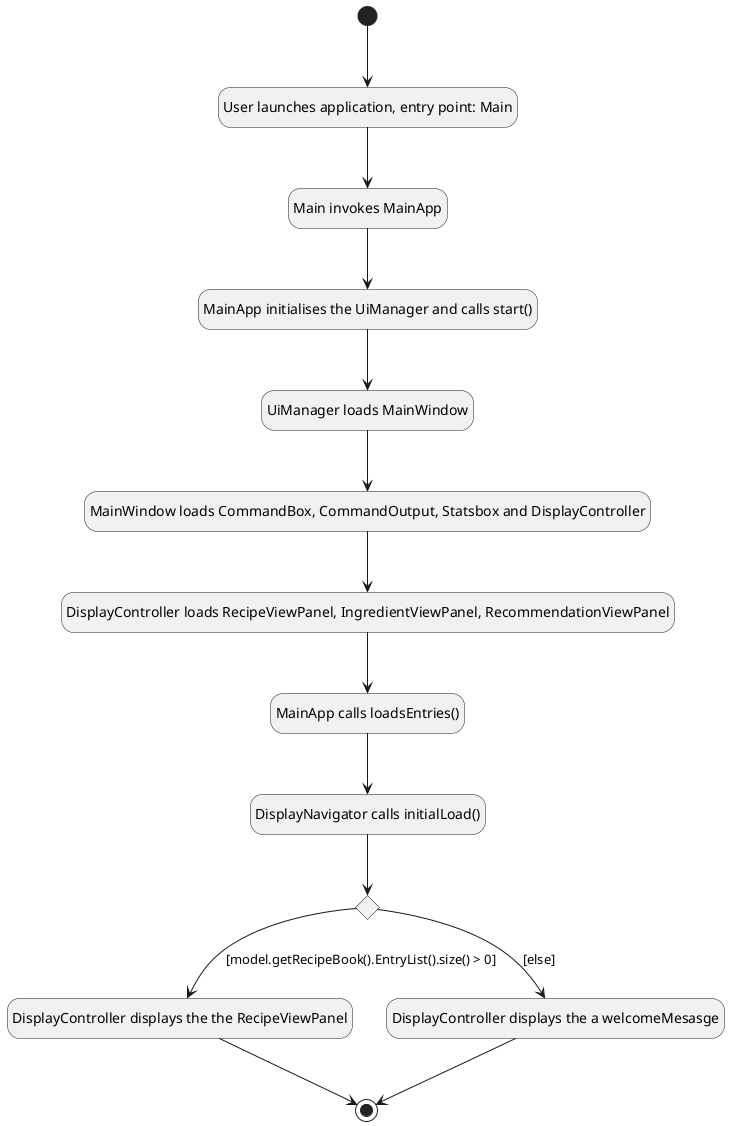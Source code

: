 @startuml
hide empty description
state "User launches application, entry point: Main" as State1
state "Main invokes MainApp" as State2
state "MainApp initialises the UiManager and calls start()" as State3
state "UiManager loads MainWindow" as State4
state "MainWindow loads CommandBox, CommandOutput, Statsbox and DisplayController" as State5
state "DisplayController loads RecipeViewPanel, IngredientViewPanel, RecommendationViewPanel" as State6
state "MainApp calls loadsEntries()" as State7
state "DisplayNavigator calls initialLoad()" as State8
state "DisplayController displays the the RecipeViewPanel" as State9
state "DisplayController displays the a welcomeMesasge" as State10
state c1 <<choice>>

[*] --> State1
State1 --> State2
State2 --> State3
State3 --> State4
State4 --> State5
State5 --> State6
State6 --> State7
State7 --> State8
State8 --> c1
c1 --> State9 : [model.getRecipeBook().EntryList().size() > 0]
c1 --> State10: [else]
State9 --> [*]
State10 --> [*]
@enduml
